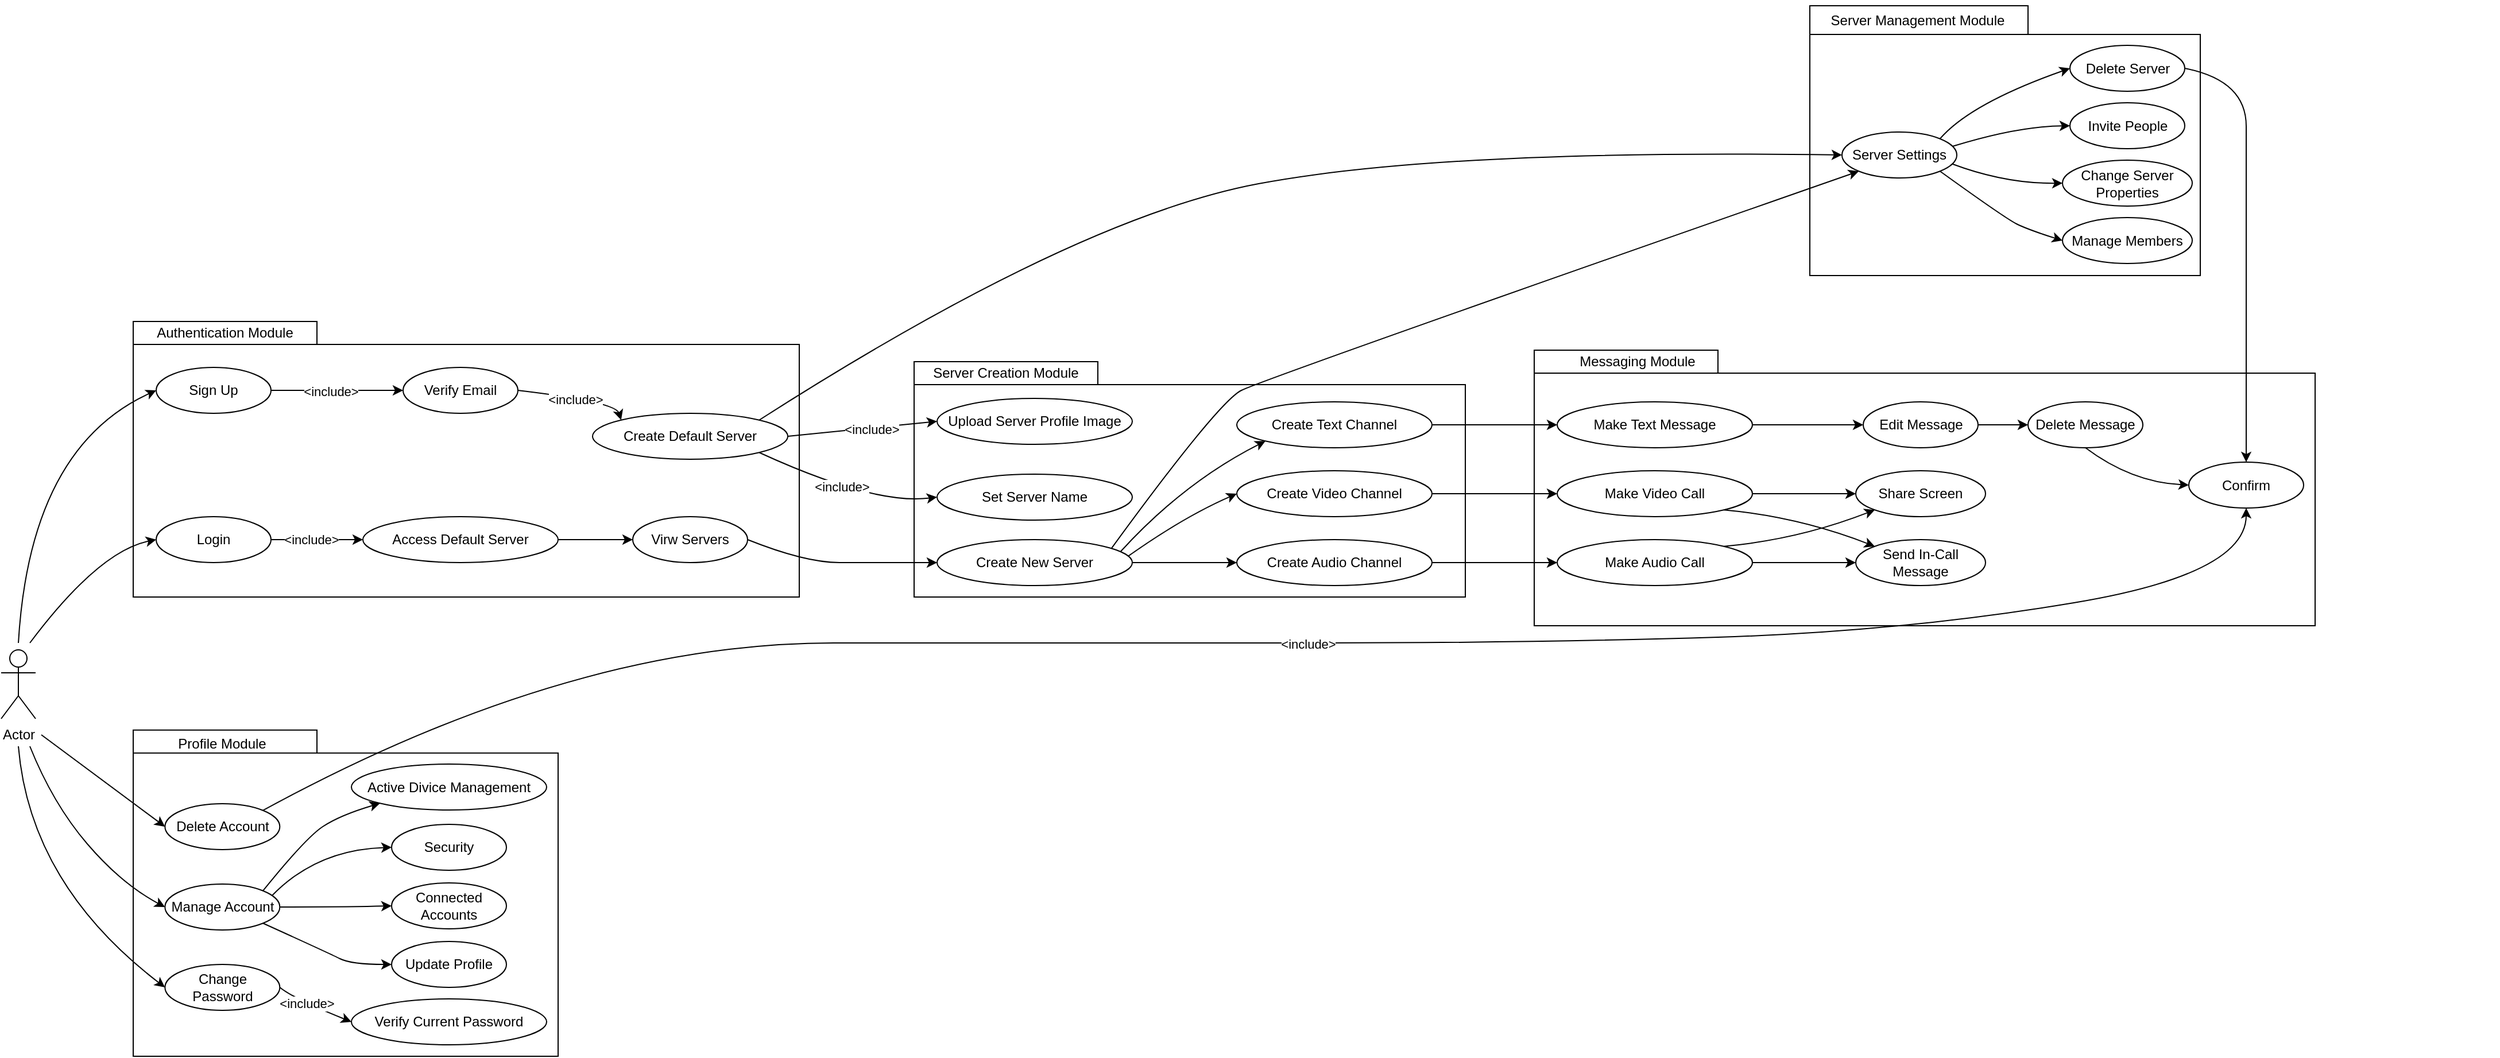 <mxfile version="24.7.8">
  <diagram name="Page-1" id="TswOkcbOxJksG1xE5W1X">
    <mxGraphModel dx="2927" dy="2213" grid="1" gridSize="10" guides="1" tooltips="1" connect="1" arrows="1" fold="1" page="1" pageScale="1" pageWidth="827" pageHeight="1169" math="0" shadow="0">
      <root>
        <mxCell id="0" />
        <mxCell id="1" parent="0" />
        <mxCell id="_fBAPdAfYRDBdJ_oHnz5-30" value="" style="group;fillColor=none;" parent="1" vertex="1" connectable="0">
          <mxGeometry x="95" y="-95" width="580" height="245" as="geometry" />
        </mxCell>
        <mxCell id="_fBAPdAfYRDBdJ_oHnz5-1" value="" style="shape=folder;fontStyle=1;spacingTop=10;tabWidth=160;tabHeight=20;tabPosition=left;html=1;whiteSpace=wrap;fillColor=none;" parent="_fBAPdAfYRDBdJ_oHnz5-30" vertex="1">
          <mxGeometry y="5" width="580" height="240" as="geometry" />
        </mxCell>
        <mxCell id="_fBAPdAfYRDBdJ_oHnz5-29" value="Authentication Module" style="text;html=1;align=center;verticalAlign=middle;whiteSpace=wrap;rounded=0;fillColor=none;" parent="_fBAPdAfYRDBdJ_oHnz5-30" vertex="1">
          <mxGeometry x="10" width="140" height="30" as="geometry" />
        </mxCell>
        <mxCell id="_fBAPdAfYRDBdJ_oHnz5-2" value="Actor" style="shape=umlActor;verticalLabelPosition=bottom;verticalAlign=top;html=1;fillColor=none;" parent="1" vertex="1">
          <mxGeometry x="-20" y="196" width="30" height="60" as="geometry" />
        </mxCell>
        <mxCell id="_fBAPdAfYRDBdJ_oHnz5-20" style="edgeStyle=orthogonalEdgeStyle;rounded=0;orthogonalLoop=1;jettySize=auto;html=1;exitX=1;exitY=0.5;exitDx=0;exitDy=0;fillColor=none;" parent="1" source="_fBAPdAfYRDBdJ_oHnz5-5" target="_fBAPdAfYRDBdJ_oHnz5-7" edge="1">
          <mxGeometry relative="1" as="geometry" />
        </mxCell>
        <mxCell id="_fBAPdAfYRDBdJ_oHnz5-21" value="&amp;lt;include&amp;gt;" style="edgeLabel;html=1;align=center;verticalAlign=middle;resizable=0;points=[];fillColor=none;" parent="_fBAPdAfYRDBdJ_oHnz5-20" vertex="1" connectable="0">
          <mxGeometry x="-0.107" y="-1" relative="1" as="geometry">
            <mxPoint as="offset" />
          </mxGeometry>
        </mxCell>
        <mxCell id="_fBAPdAfYRDBdJ_oHnz5-5" value="Sign Up" style="ellipse;whiteSpace=wrap;html=1;align=center;fillColor=none;" parent="1" vertex="1">
          <mxGeometry x="115" y="-50" width="100" height="40" as="geometry" />
        </mxCell>
        <mxCell id="_fBAPdAfYRDBdJ_oHnz5-26" style="edgeStyle=orthogonalEdgeStyle;rounded=0;orthogonalLoop=1;jettySize=auto;html=1;exitX=1;exitY=0.5;exitDx=0;exitDy=0;entryX=0;entryY=0.5;entryDx=0;entryDy=0;fillColor=none;" parent="1" source="_fBAPdAfYRDBdJ_oHnz5-6" target="_fBAPdAfYRDBdJ_oHnz5-10" edge="1">
          <mxGeometry relative="1" as="geometry" />
        </mxCell>
        <mxCell id="_fBAPdAfYRDBdJ_oHnz5-27" value="&amp;lt;include&amp;gt;" style="edgeLabel;html=1;align=center;verticalAlign=middle;resizable=0;points=[];fillColor=none;" parent="_fBAPdAfYRDBdJ_oHnz5-26" vertex="1" connectable="0">
          <mxGeometry x="-0.128" relative="1" as="geometry">
            <mxPoint as="offset" />
          </mxGeometry>
        </mxCell>
        <mxCell id="_fBAPdAfYRDBdJ_oHnz5-6" value="Login" style="ellipse;whiteSpace=wrap;html=1;align=center;fillColor=none;" parent="1" vertex="1">
          <mxGeometry x="115" y="80" width="100" height="40" as="geometry" />
        </mxCell>
        <mxCell id="_fBAPdAfYRDBdJ_oHnz5-7" value="Verify Email" style="ellipse;whiteSpace=wrap;html=1;align=center;fillColor=none;" parent="1" vertex="1">
          <mxGeometry x="330" y="-50" width="100" height="40" as="geometry" />
        </mxCell>
        <mxCell id="_fBAPdAfYRDBdJ_oHnz5-8" value="Create Default Server" style="ellipse;whiteSpace=wrap;html=1;align=center;fillColor=none;" parent="1" vertex="1">
          <mxGeometry x="495" y="-10" width="170" height="40" as="geometry" />
        </mxCell>
        <mxCell id="_fBAPdAfYRDBdJ_oHnz5-28" style="edgeStyle=orthogonalEdgeStyle;rounded=0;orthogonalLoop=1;jettySize=auto;html=1;exitX=1;exitY=0.5;exitDx=0;exitDy=0;fillColor=none;" parent="1" source="_fBAPdAfYRDBdJ_oHnz5-10" target="_fBAPdAfYRDBdJ_oHnz5-12" edge="1">
          <mxGeometry relative="1" as="geometry" />
        </mxCell>
        <mxCell id="_fBAPdAfYRDBdJ_oHnz5-10" value="Access Default Server" style="ellipse;whiteSpace=wrap;html=1;align=center;fillColor=none;" parent="1" vertex="1">
          <mxGeometry x="295" y="80" width="170" height="40" as="geometry" />
        </mxCell>
        <mxCell id="_fBAPdAfYRDBdJ_oHnz5-12" value="Virw Servers" style="ellipse;whiteSpace=wrap;html=1;align=center;fillColor=none;" parent="1" vertex="1">
          <mxGeometry x="530" y="80" width="100" height="40" as="geometry" />
        </mxCell>
        <mxCell id="_fBAPdAfYRDBdJ_oHnz5-23" value="" style="curved=1;endArrow=classic;html=1;rounded=0;exitX=1;exitY=0.5;exitDx=0;exitDy=0;entryX=0;entryY=0;entryDx=0;entryDy=0;fillColor=none;" parent="1" source="_fBAPdAfYRDBdJ_oHnz5-7" target="_fBAPdAfYRDBdJ_oHnz5-8" edge="1">
          <mxGeometry width="50" height="50" relative="1" as="geometry">
            <mxPoint x="385" y="50" as="sourcePoint" />
            <mxPoint x="435" as="targetPoint" />
            <Array as="points">
              <mxPoint x="515" y="-20" />
            </Array>
          </mxGeometry>
        </mxCell>
        <mxCell id="_fBAPdAfYRDBdJ_oHnz5-24" value="&amp;lt;include&amp;gt;" style="edgeLabel;html=1;align=center;verticalAlign=middle;resizable=0;points=[];fillColor=none;" parent="_fBAPdAfYRDBdJ_oHnz5-23" vertex="1" connectable="0">
          <mxGeometry x="-0.016" y="-2" relative="1" as="geometry">
            <mxPoint as="offset" />
          </mxGeometry>
        </mxCell>
        <mxCell id="_fBAPdAfYRDBdJ_oHnz5-34" value="" style="group;fillColor=none;" parent="1" vertex="1" connectable="0">
          <mxGeometry x="95" y="260" width="370" height="290" as="geometry" />
        </mxCell>
        <mxCell id="_fBAPdAfYRDBdJ_oHnz5-32" value="" style="shape=folder;fontStyle=1;spacingTop=10;tabWidth=160;tabHeight=20;tabPosition=left;html=1;whiteSpace=wrap;fillColor=none;" parent="_fBAPdAfYRDBdJ_oHnz5-34" vertex="1">
          <mxGeometry y="5.92" width="370" height="284.08" as="geometry" />
        </mxCell>
        <mxCell id="_fBAPdAfYRDBdJ_oHnz5-33" value="Profile Module" style="text;html=1;align=center;verticalAlign=middle;whiteSpace=wrap;rounded=0;fillColor=none;" parent="_fBAPdAfYRDBdJ_oHnz5-34" vertex="1">
          <mxGeometry x="34.207" width="86.897" height="35.51" as="geometry" />
        </mxCell>
        <mxCell id="_fBAPdAfYRDBdJ_oHnz5-41" value="Connected Accounts" style="ellipse;whiteSpace=wrap;html=1;align=center;fillColor=none;" parent="_fBAPdAfYRDBdJ_oHnz5-34" vertex="1">
          <mxGeometry x="225" y="139" width="100" height="40" as="geometry" />
        </mxCell>
        <mxCell id="_fBAPdAfYRDBdJ_oHnz5-40" value="Security" style="ellipse;whiteSpace=wrap;html=1;align=center;fillColor=none;" parent="_fBAPdAfYRDBdJ_oHnz5-34" vertex="1">
          <mxGeometry x="225" y="88" width="100" height="40" as="geometry" />
        </mxCell>
        <mxCell id="_fBAPdAfYRDBdJ_oHnz5-39" value="Active Divice Management" style="ellipse;whiteSpace=wrap;html=1;align=center;fillColor=none;" parent="_fBAPdAfYRDBdJ_oHnz5-34" vertex="1">
          <mxGeometry x="190" y="35.51" width="170" height="40" as="geometry" />
        </mxCell>
        <mxCell id="_fBAPdAfYRDBdJ_oHnz5-35" value="Delete Account" style="ellipse;whiteSpace=wrap;html=1;align=center;fillColor=none;" parent="_fBAPdAfYRDBdJ_oHnz5-34" vertex="1">
          <mxGeometry x="27.66" y="70" width="100" height="40" as="geometry" />
        </mxCell>
        <mxCell id="_fBAPdAfYRDBdJ_oHnz5-36" value="Manage Account" style="ellipse;whiteSpace=wrap;html=1;align=center;fillColor=none;" parent="_fBAPdAfYRDBdJ_oHnz5-34" vertex="1">
          <mxGeometry x="27.66" y="140" width="100" height="40" as="geometry" />
        </mxCell>
        <mxCell id="_fBAPdAfYRDBdJ_oHnz5-37" value="Change Password" style="ellipse;whiteSpace=wrap;html=1;align=center;fillColor=none;" parent="_fBAPdAfYRDBdJ_oHnz5-34" vertex="1">
          <mxGeometry x="27.66" y="210" width="100" height="40" as="geometry" />
        </mxCell>
        <mxCell id="_fBAPdAfYRDBdJ_oHnz5-42" value="Update Profile" style="ellipse;whiteSpace=wrap;html=1;align=center;fillColor=none;" parent="_fBAPdAfYRDBdJ_oHnz5-34" vertex="1">
          <mxGeometry x="225" y="190" width="100" height="40" as="geometry" />
        </mxCell>
        <mxCell id="_fBAPdAfYRDBdJ_oHnz5-48" value="" style="curved=1;endArrow=classic;html=1;rounded=0;entryX=0;entryY=1;entryDx=0;entryDy=0;exitX=1;exitY=0;exitDx=0;exitDy=0;fillColor=none;" parent="_fBAPdAfYRDBdJ_oHnz5-34" source="_fBAPdAfYRDBdJ_oHnz5-36" target="_fBAPdAfYRDBdJ_oHnz5-39" edge="1">
          <mxGeometry width="50" height="50" relative="1" as="geometry">
            <mxPoint x="180" y="180" as="sourcePoint" />
            <mxPoint x="230" y="130" as="targetPoint" />
            <Array as="points">
              <mxPoint x="150" y="100" />
              <mxPoint x="180" y="80" />
            </Array>
          </mxGeometry>
        </mxCell>
        <mxCell id="_fBAPdAfYRDBdJ_oHnz5-51" value="" style="curved=1;endArrow=classic;html=1;rounded=0;exitX=0.935;exitY=0.244;exitDx=0;exitDy=0;entryX=0;entryY=0.5;entryDx=0;entryDy=0;exitPerimeter=0;fillColor=none;" parent="_fBAPdAfYRDBdJ_oHnz5-34" source="_fBAPdAfYRDBdJ_oHnz5-36" target="_fBAPdAfYRDBdJ_oHnz5-40" edge="1">
          <mxGeometry width="50" height="50" relative="1" as="geometry">
            <mxPoint x="180" y="210" as="sourcePoint" />
            <mxPoint x="230" y="160" as="targetPoint" />
            <Array as="points">
              <mxPoint x="160" y="110" />
            </Array>
          </mxGeometry>
        </mxCell>
        <mxCell id="_fBAPdAfYRDBdJ_oHnz5-52" value="" style="curved=1;endArrow=classic;html=1;rounded=0;exitX=1;exitY=0.5;exitDx=0;exitDy=0;entryX=0;entryY=0.5;entryDx=0;entryDy=0;fillColor=none;" parent="_fBAPdAfYRDBdJ_oHnz5-34" source="_fBAPdAfYRDBdJ_oHnz5-36" target="_fBAPdAfYRDBdJ_oHnz5-41" edge="1">
          <mxGeometry width="50" height="50" relative="1" as="geometry">
            <mxPoint x="180" y="210" as="sourcePoint" />
            <mxPoint x="230" y="160" as="targetPoint" />
            <Array as="points">
              <mxPoint x="190" y="160" />
            </Array>
          </mxGeometry>
        </mxCell>
        <mxCell id="_fBAPdAfYRDBdJ_oHnz5-55" value="" style="curved=1;endArrow=classic;html=1;rounded=0;exitX=1;exitY=1;exitDx=0;exitDy=0;entryX=0;entryY=0.5;entryDx=0;entryDy=0;fillColor=none;" parent="_fBAPdAfYRDBdJ_oHnz5-34" source="_fBAPdAfYRDBdJ_oHnz5-36" target="_fBAPdAfYRDBdJ_oHnz5-42" edge="1">
          <mxGeometry width="50" height="50" relative="1" as="geometry">
            <mxPoint x="140" y="210" as="sourcePoint" />
            <mxPoint x="190" y="160" as="targetPoint" />
            <Array as="points">
              <mxPoint x="170" y="200" />
              <mxPoint x="190" y="210" />
            </Array>
          </mxGeometry>
        </mxCell>
        <mxCell id="_fBAPdAfYRDBdJ_oHnz5-44" value="Verify Current Password" style="ellipse;whiteSpace=wrap;html=1;align=center;fillColor=none;" parent="1" vertex="1">
          <mxGeometry x="285" y="500" width="170" height="40" as="geometry" />
        </mxCell>
        <mxCell id="_fBAPdAfYRDBdJ_oHnz5-45" value="" style="curved=1;endArrow=classic;html=1;rounded=0;entryX=0;entryY=0.5;entryDx=0;entryDy=0;fillColor=none;" parent="1" target="_fBAPdAfYRDBdJ_oHnz5-35" edge="1">
          <mxGeometry width="50" height="50" relative="1" as="geometry">
            <mxPoint x="15" y="270" as="sourcePoint" />
            <mxPoint x="145" y="390" as="targetPoint" />
            <Array as="points" />
          </mxGeometry>
        </mxCell>
        <mxCell id="_fBAPdAfYRDBdJ_oHnz5-46" value="" style="curved=1;endArrow=classic;html=1;rounded=0;entryX=0;entryY=0.5;entryDx=0;entryDy=0;fillColor=none;" parent="1" target="_fBAPdAfYRDBdJ_oHnz5-36" edge="1">
          <mxGeometry width="50" height="50" relative="1" as="geometry">
            <mxPoint x="5" y="280" as="sourcePoint" />
            <mxPoint x="145" y="390" as="targetPoint" />
            <Array as="points">
              <mxPoint x="25" y="330" />
              <mxPoint x="85" y="400" />
            </Array>
          </mxGeometry>
        </mxCell>
        <mxCell id="_fBAPdAfYRDBdJ_oHnz5-47" value="" style="curved=1;endArrow=classic;html=1;rounded=0;entryX=0;entryY=0.5;entryDx=0;entryDy=0;fillColor=none;" parent="1" target="_fBAPdAfYRDBdJ_oHnz5-37" edge="1">
          <mxGeometry width="50" height="50" relative="1" as="geometry">
            <mxPoint x="-5" y="280" as="sourcePoint" />
            <mxPoint x="105" y="340" as="targetPoint" />
            <Array as="points">
              <mxPoint x="5" y="400" />
            </Array>
          </mxGeometry>
        </mxCell>
        <mxCell id="_fBAPdAfYRDBdJ_oHnz5-57" value="" style="curved=1;endArrow=classic;html=1;rounded=0;exitX=1;exitY=0.5;exitDx=0;exitDy=0;entryX=0;entryY=0.5;entryDx=0;entryDy=0;fillColor=none;" parent="1" source="_fBAPdAfYRDBdJ_oHnz5-37" target="_fBAPdAfYRDBdJ_oHnz5-44" edge="1">
          <mxGeometry width="50" height="50" relative="1" as="geometry">
            <mxPoint x="365" y="390" as="sourcePoint" />
            <mxPoint x="415" y="340" as="targetPoint" />
            <Array as="points">
              <mxPoint x="235" y="500" />
            </Array>
          </mxGeometry>
        </mxCell>
        <mxCell id="_fBAPdAfYRDBdJ_oHnz5-58" value="&amp;lt;include&amp;gt;" style="edgeLabel;html=1;align=center;verticalAlign=middle;resizable=0;points=[];fillColor=none;" parent="_fBAPdAfYRDBdJ_oHnz5-57" vertex="1" connectable="0">
          <mxGeometry x="-0.227" relative="1" as="geometry">
            <mxPoint as="offset" />
          </mxGeometry>
        </mxCell>
        <mxCell id="_fBAPdAfYRDBdJ_oHnz5-59" value="" style="curved=1;endArrow=classic;html=1;rounded=0;entryX=0;entryY=0.5;entryDx=0;entryDy=0;fillColor=none;" parent="1" target="_fBAPdAfYRDBdJ_oHnz5-5" edge="1">
          <mxGeometry width="50" height="50" relative="1" as="geometry">
            <mxPoint x="-5" y="190" as="sourcePoint" />
            <mxPoint x="375" y="150" as="targetPoint" />
            <Array as="points">
              <mxPoint x="5" y="20" />
            </Array>
          </mxGeometry>
        </mxCell>
        <mxCell id="_fBAPdAfYRDBdJ_oHnz5-60" value="" style="curved=1;endArrow=classic;html=1;rounded=0;entryX=0;entryY=0.5;entryDx=0;entryDy=0;fillColor=none;" parent="1" target="_fBAPdAfYRDBdJ_oHnz5-6" edge="1">
          <mxGeometry width="50" height="50" relative="1" as="geometry">
            <mxPoint x="5" y="190" as="sourcePoint" />
            <mxPoint x="375" y="150" as="targetPoint" />
            <Array as="points">
              <mxPoint x="65" y="110" />
            </Array>
          </mxGeometry>
        </mxCell>
        <mxCell id="_fBAPdAfYRDBdJ_oHnz5-61" value="" style="group;fillColor=none;" parent="1" vertex="1" connectable="0">
          <mxGeometry x="775" y="-60" width="580" height="245" as="geometry" />
        </mxCell>
        <mxCell id="_fBAPdAfYRDBdJ_oHnz5-62" value="" style="shape=folder;fontStyle=1;spacingTop=10;tabWidth=160;tabHeight=20;tabPosition=left;html=1;whiteSpace=wrap;fillColor=none;" parent="_fBAPdAfYRDBdJ_oHnz5-61" vertex="1">
          <mxGeometry y="5" width="480" height="205" as="geometry" />
        </mxCell>
        <mxCell id="_fBAPdAfYRDBdJ_oHnz5-63" value="Server Creation Module" style="text;html=1;align=center;verticalAlign=middle;whiteSpace=wrap;rounded=0;fillColor=none;" parent="_fBAPdAfYRDBdJ_oHnz5-61" vertex="1">
          <mxGeometry x="10" width="140" height="30" as="geometry" />
        </mxCell>
        <mxCell id="_fBAPdAfYRDBdJ_oHnz5-64" value="Upload Server Profile Image" style="ellipse;whiteSpace=wrap;html=1;align=center;fillColor=none;" parent="_fBAPdAfYRDBdJ_oHnz5-61" vertex="1">
          <mxGeometry x="20" y="37" width="170" height="40" as="geometry" />
        </mxCell>
        <mxCell id="_fBAPdAfYRDBdJ_oHnz5-67" value="Create Text Channel" style="ellipse;whiteSpace=wrap;html=1;align=center;fillColor=none;" parent="_fBAPdAfYRDBdJ_oHnz5-61" vertex="1">
          <mxGeometry x="281" y="40" width="170" height="40" as="geometry" />
        </mxCell>
        <mxCell id="_fBAPdAfYRDBdJ_oHnz5-66" value="Create Video Channel" style="ellipse;whiteSpace=wrap;html=1;align=center;fillColor=none;" parent="_fBAPdAfYRDBdJ_oHnz5-61" vertex="1">
          <mxGeometry x="281" y="100" width="170" height="40" as="geometry" />
        </mxCell>
        <mxCell id="_fBAPdAfYRDBdJ_oHnz5-65" value="Create Audio Channel" style="ellipse;whiteSpace=wrap;html=1;align=center;fillColor=none;" parent="_fBAPdAfYRDBdJ_oHnz5-61" vertex="1">
          <mxGeometry x="281" y="160" width="170" height="40" as="geometry" />
        </mxCell>
        <mxCell id="_fBAPdAfYRDBdJ_oHnz5-68" value="Set Server Name" style="ellipse;whiteSpace=wrap;html=1;align=center;fillColor=none;" parent="_fBAPdAfYRDBdJ_oHnz5-61" vertex="1">
          <mxGeometry x="20" y="103" width="170" height="40" as="geometry" />
        </mxCell>
        <mxCell id="_fBAPdAfYRDBdJ_oHnz5-129" style="edgeStyle=orthogonalEdgeStyle;rounded=0;orthogonalLoop=1;jettySize=auto;html=1;exitX=1;exitY=0.5;exitDx=0;exitDy=0;entryX=0;entryY=0.5;entryDx=0;entryDy=0;" parent="_fBAPdAfYRDBdJ_oHnz5-61" source="_fBAPdAfYRDBdJ_oHnz5-124" target="_fBAPdAfYRDBdJ_oHnz5-65" edge="1">
          <mxGeometry relative="1" as="geometry" />
        </mxCell>
        <mxCell id="_fBAPdAfYRDBdJ_oHnz5-124" value="Create New Server" style="ellipse;whiteSpace=wrap;html=1;align=center;fillColor=none;" parent="_fBAPdAfYRDBdJ_oHnz5-61" vertex="1">
          <mxGeometry x="20" y="160" width="170" height="40" as="geometry" />
        </mxCell>
        <mxCell id="_fBAPdAfYRDBdJ_oHnz5-128" value="" style="curved=1;endArrow=classic;html=1;rounded=0;exitX=0.978;exitY=0.363;exitDx=0;exitDy=0;entryX=0;entryY=0.5;entryDx=0;entryDy=0;exitPerimeter=0;" parent="_fBAPdAfYRDBdJ_oHnz5-61" source="_fBAPdAfYRDBdJ_oHnz5-124" target="_fBAPdAfYRDBdJ_oHnz5-66" edge="1">
          <mxGeometry width="50" height="50" relative="1" as="geometry">
            <mxPoint x="205" y="130" as="sourcePoint" />
            <mxPoint x="255" y="80" as="targetPoint" />
            <Array as="points">
              <mxPoint x="235" y="140" />
            </Array>
          </mxGeometry>
        </mxCell>
        <mxCell id="SetLlbVtcCNYSdW8uwW4-3" value="" style="curved=1;endArrow=classic;html=1;rounded=0;exitX=0.941;exitY=0.256;exitDx=0;exitDy=0;entryX=0;entryY=1;entryDx=0;entryDy=0;exitPerimeter=0;" edge="1" parent="_fBAPdAfYRDBdJ_oHnz5-61" source="_fBAPdAfYRDBdJ_oHnz5-124" target="_fBAPdAfYRDBdJ_oHnz5-67">
          <mxGeometry width="50" height="50" relative="1" as="geometry">
            <mxPoint x="285" y="190" as="sourcePoint" />
            <mxPoint x="335" y="140" as="targetPoint" />
            <Array as="points">
              <mxPoint x="235" y="110" />
            </Array>
          </mxGeometry>
        </mxCell>
        <mxCell id="_fBAPdAfYRDBdJ_oHnz5-70" value="" style="curved=1;endArrow=classic;html=1;rounded=0;exitX=1;exitY=0.5;exitDx=0;exitDy=0;entryX=0;entryY=0.5;entryDx=0;entryDy=0;fillColor=none;strokeColor=#000000;" parent="1" source="_fBAPdAfYRDBdJ_oHnz5-8" target="_fBAPdAfYRDBdJ_oHnz5-64" edge="1">
          <mxGeometry width="50" height="50" relative="1" as="geometry">
            <mxPoint x="845" y="70" as="sourcePoint" />
            <mxPoint x="815" y="10" as="targetPoint" />
            <Array as="points" />
          </mxGeometry>
        </mxCell>
        <mxCell id="_fBAPdAfYRDBdJ_oHnz5-71" value="&amp;lt;include&amp;gt;" style="edgeLabel;html=1;align=center;verticalAlign=middle;resizable=0;points=[];fillColor=none;" parent="_fBAPdAfYRDBdJ_oHnz5-70" vertex="1" connectable="0">
          <mxGeometry x="0.124" y="-1" relative="1" as="geometry">
            <mxPoint as="offset" />
          </mxGeometry>
        </mxCell>
        <mxCell id="_fBAPdAfYRDBdJ_oHnz5-72" value="" style="curved=1;endArrow=classic;html=1;rounded=0;exitX=1;exitY=1;exitDx=0;exitDy=0;entryX=0;entryY=0.5;entryDx=0;entryDy=0;fillColor=none;" parent="1" source="_fBAPdAfYRDBdJ_oHnz5-8" target="_fBAPdAfYRDBdJ_oHnz5-68" edge="1">
          <mxGeometry width="50" height="50" relative="1" as="geometry">
            <mxPoint x="845" y="70" as="sourcePoint" />
            <mxPoint x="895" y="20" as="targetPoint" />
            <Array as="points">
              <mxPoint x="740" y="70" />
            </Array>
          </mxGeometry>
        </mxCell>
        <mxCell id="_fBAPdAfYRDBdJ_oHnz5-73" value="&amp;lt;include&amp;gt;" style="edgeLabel;html=1;align=center;verticalAlign=middle;resizable=0;points=[];fillColor=none;" parent="_fBAPdAfYRDBdJ_oHnz5-72" vertex="1" connectable="0">
          <mxGeometry x="-0.057" y="3" relative="1" as="geometry">
            <mxPoint as="offset" />
          </mxGeometry>
        </mxCell>
        <mxCell id="_fBAPdAfYRDBdJ_oHnz5-78" value="" style="group;fillColor=none;" parent="1" vertex="1" connectable="0">
          <mxGeometry x="1575" y="-370" width="580" height="245" as="geometry" />
        </mxCell>
        <mxCell id="_fBAPdAfYRDBdJ_oHnz5-79" value="" style="shape=folder;fontStyle=1;spacingTop=10;tabWidth=190;tabHeight=25;tabPosition=left;html=1;whiteSpace=wrap;fillColor=none;" parent="_fBAPdAfYRDBdJ_oHnz5-78" vertex="1">
          <mxGeometry x="-20" y="5" width="340" height="235" as="geometry" />
        </mxCell>
        <mxCell id="_fBAPdAfYRDBdJ_oHnz5-80" value="Server Management Module" style="text;html=1;align=center;verticalAlign=middle;whiteSpace=wrap;rounded=0;fillColor=none;" parent="_fBAPdAfYRDBdJ_oHnz5-78" vertex="1">
          <mxGeometry x="-11" y="3" width="170" height="30" as="geometry" />
        </mxCell>
        <mxCell id="_fBAPdAfYRDBdJ_oHnz5-87" value="Server Settings" style="ellipse;whiteSpace=wrap;html=1;align=center;fillColor=none;" parent="_fBAPdAfYRDBdJ_oHnz5-78" vertex="1">
          <mxGeometry x="8" y="115" width="100" height="40" as="geometry" />
        </mxCell>
        <mxCell id="_fBAPdAfYRDBdJ_oHnz5-90" value="Delete Server" style="ellipse;whiteSpace=wrap;html=1;align=center;fillColor=none;" parent="_fBAPdAfYRDBdJ_oHnz5-78" vertex="1">
          <mxGeometry x="206.5" y="39.5" width="100" height="40" as="geometry" />
        </mxCell>
        <mxCell id="_fBAPdAfYRDBdJ_oHnz5-89" value="Invite People" style="ellipse;whiteSpace=wrap;html=1;align=center;fillColor=none;" parent="_fBAPdAfYRDBdJ_oHnz5-78" vertex="1">
          <mxGeometry x="206.5" y="89.5" width="100" height="40" as="geometry" />
        </mxCell>
        <mxCell id="_fBAPdAfYRDBdJ_oHnz5-88" value="Change Server Properties" style="ellipse;whiteSpace=wrap;html=1;align=center;fillColor=none;" parent="_fBAPdAfYRDBdJ_oHnz5-78" vertex="1">
          <mxGeometry x="200" y="139.5" width="113" height="40" as="geometry" />
        </mxCell>
        <mxCell id="_fBAPdAfYRDBdJ_oHnz5-86" value="Manage Members" style="ellipse;whiteSpace=wrap;html=1;align=center;fillColor=none;" parent="_fBAPdAfYRDBdJ_oHnz5-78" vertex="1">
          <mxGeometry x="200" y="189.5" width="113" height="40" as="geometry" />
        </mxCell>
        <mxCell id="_fBAPdAfYRDBdJ_oHnz5-94" value="" style="curved=1;endArrow=classic;html=1;rounded=0;entryX=0;entryY=0.5;entryDx=0;entryDy=0;exitX=1;exitY=0;exitDx=0;exitDy=0;fillColor=none;" parent="_fBAPdAfYRDBdJ_oHnz5-78" source="_fBAPdAfYRDBdJ_oHnz5-87" target="_fBAPdAfYRDBdJ_oHnz5-90" edge="1">
          <mxGeometry width="50" height="50" relative="1" as="geometry">
            <mxPoint x="135" y="115" as="sourcePoint" />
            <mxPoint x="185" y="65" as="targetPoint" />
            <Array as="points">
              <mxPoint x="120" y="90" />
            </Array>
          </mxGeometry>
        </mxCell>
        <mxCell id="_fBAPdAfYRDBdJ_oHnz5-93" value="" style="curved=1;endArrow=classic;html=1;rounded=0;entryX=0;entryY=0.5;entryDx=0;entryDy=0;exitX=1;exitY=1;exitDx=0;exitDy=0;fillColor=none;" parent="_fBAPdAfYRDBdJ_oHnz5-78" source="_fBAPdAfYRDBdJ_oHnz5-87" target="_fBAPdAfYRDBdJ_oHnz5-86" edge="1">
          <mxGeometry width="50" height="50" relative="1" as="geometry">
            <mxPoint x="150" y="260" as="sourcePoint" />
            <mxPoint x="200" y="210" as="targetPoint" />
            <Array as="points">
              <mxPoint x="150" y="190" />
              <mxPoint x="170" y="200" />
            </Array>
          </mxGeometry>
        </mxCell>
        <mxCell id="_fBAPdAfYRDBdJ_oHnz5-92" value="" style="curved=1;endArrow=classic;html=1;rounded=0;entryX=0;entryY=0.5;entryDx=0;entryDy=0;exitX=0.959;exitY=0.693;exitDx=0;exitDy=0;exitPerimeter=0;fillColor=none;" parent="_fBAPdAfYRDBdJ_oHnz5-78" source="_fBAPdAfYRDBdJ_oHnz5-87" target="_fBAPdAfYRDBdJ_oHnz5-88" edge="1">
          <mxGeometry width="50" height="50" relative="1" as="geometry">
            <mxPoint x="161" y="210" as="sourcePoint" />
            <mxPoint x="211" y="160" as="targetPoint" />
            <Array as="points">
              <mxPoint x="150" y="160" />
            </Array>
          </mxGeometry>
        </mxCell>
        <mxCell id="_fBAPdAfYRDBdJ_oHnz5-91" value="" style="curved=1;endArrow=classic;html=1;rounded=0;entryX=0;entryY=0.5;entryDx=0;entryDy=0;exitX=0.965;exitY=0.31;exitDx=0;exitDy=0;exitPerimeter=0;fillColor=none;" parent="_fBAPdAfYRDBdJ_oHnz5-78" source="_fBAPdAfYRDBdJ_oHnz5-87" target="_fBAPdAfYRDBdJ_oHnz5-89" edge="1">
          <mxGeometry width="50" height="50" relative="1" as="geometry">
            <mxPoint x="161" y="160" as="sourcePoint" />
            <mxPoint x="211" y="110" as="targetPoint" />
            <Array as="points">
              <mxPoint x="161" y="110" />
            </Array>
          </mxGeometry>
        </mxCell>
        <mxCell id="_fBAPdAfYRDBdJ_oHnz5-95" value="" style="group;fillColor=none;" parent="1" vertex="1" connectable="0">
          <mxGeometry x="1325" y="-70" width="670" height="245" as="geometry" />
        </mxCell>
        <mxCell id="_fBAPdAfYRDBdJ_oHnz5-96" value="" style="shape=folder;fontStyle=1;spacingTop=10;tabWidth=160;tabHeight=20;tabPosition=left;html=1;whiteSpace=wrap;fillColor=none;" parent="_fBAPdAfYRDBdJ_oHnz5-95" vertex="1">
          <mxGeometry x="-10" y="5" width="680" height="240" as="geometry" />
        </mxCell>
        <mxCell id="_fBAPdAfYRDBdJ_oHnz5-97" value="Messaging Module" style="text;html=1;align=center;verticalAlign=middle;whiteSpace=wrap;rounded=0;fillColor=none;" parent="_fBAPdAfYRDBdJ_oHnz5-95" vertex="1">
          <mxGeometry x="10" width="140" height="30" as="geometry" />
        </mxCell>
        <mxCell id="_fBAPdAfYRDBdJ_oHnz5-105" style="edgeStyle=orthogonalEdgeStyle;rounded=0;orthogonalLoop=1;jettySize=auto;html=1;exitX=1;exitY=0.5;exitDx=0;exitDy=0;entryX=0;entryY=0.5;entryDx=0;entryDy=0;fillColor=none;" parent="_fBAPdAfYRDBdJ_oHnz5-95" source="_fBAPdAfYRDBdJ_oHnz5-98" target="_fBAPdAfYRDBdJ_oHnz5-101" edge="1">
          <mxGeometry relative="1" as="geometry" />
        </mxCell>
        <mxCell id="_fBAPdAfYRDBdJ_oHnz5-98" value="Make Text Message" style="ellipse;whiteSpace=wrap;html=1;align=center;fillColor=none;" parent="_fBAPdAfYRDBdJ_oHnz5-95" vertex="1">
          <mxGeometry x="10" y="50" width="170" height="40" as="geometry" />
        </mxCell>
        <mxCell id="_fBAPdAfYRDBdJ_oHnz5-106" style="edgeStyle=orthogonalEdgeStyle;rounded=0;orthogonalLoop=1;jettySize=auto;html=1;exitX=1;exitY=0.5;exitDx=0;exitDy=0;entryX=0;entryY=0.5;entryDx=0;entryDy=0;fillColor=none;" parent="_fBAPdAfYRDBdJ_oHnz5-95" source="_fBAPdAfYRDBdJ_oHnz5-99" target="_fBAPdAfYRDBdJ_oHnz5-103" edge="1">
          <mxGeometry relative="1" as="geometry" />
        </mxCell>
        <mxCell id="_fBAPdAfYRDBdJ_oHnz5-99" value="Make Video Call" style="ellipse;whiteSpace=wrap;html=1;align=center;fillColor=none;" parent="_fBAPdAfYRDBdJ_oHnz5-95" vertex="1">
          <mxGeometry x="10" y="110" width="170" height="40" as="geometry" />
        </mxCell>
        <mxCell id="_fBAPdAfYRDBdJ_oHnz5-107" style="edgeStyle=orthogonalEdgeStyle;rounded=0;orthogonalLoop=1;jettySize=auto;html=1;exitX=1;exitY=0.5;exitDx=0;exitDy=0;entryX=0;entryY=0.5;entryDx=0;entryDy=0;fillColor=none;" parent="_fBAPdAfYRDBdJ_oHnz5-95" source="_fBAPdAfYRDBdJ_oHnz5-100" target="_fBAPdAfYRDBdJ_oHnz5-104" edge="1">
          <mxGeometry relative="1" as="geometry" />
        </mxCell>
        <mxCell id="_fBAPdAfYRDBdJ_oHnz5-100" value="Make Audio Call" style="ellipse;whiteSpace=wrap;html=1;align=center;fillColor=none;" parent="_fBAPdAfYRDBdJ_oHnz5-95" vertex="1">
          <mxGeometry x="10" y="170" width="170" height="40" as="geometry" />
        </mxCell>
        <mxCell id="_fBAPdAfYRDBdJ_oHnz5-112" style="edgeStyle=orthogonalEdgeStyle;rounded=0;orthogonalLoop=1;jettySize=auto;html=1;exitX=1;exitY=0.5;exitDx=0;exitDy=0;entryX=0;entryY=0.5;entryDx=0;entryDy=0;fillColor=none;" parent="_fBAPdAfYRDBdJ_oHnz5-95" source="_fBAPdAfYRDBdJ_oHnz5-101" target="_fBAPdAfYRDBdJ_oHnz5-111" edge="1">
          <mxGeometry relative="1" as="geometry" />
        </mxCell>
        <mxCell id="_fBAPdAfYRDBdJ_oHnz5-101" value="Edit Message" style="ellipse;whiteSpace=wrap;html=1;align=center;fillColor=none;" parent="_fBAPdAfYRDBdJ_oHnz5-95" vertex="1">
          <mxGeometry x="276.5" y="50" width="100" height="40" as="geometry" />
        </mxCell>
        <mxCell id="_fBAPdAfYRDBdJ_oHnz5-103" value="Share Screen" style="ellipse;whiteSpace=wrap;html=1;align=center;fillColor=none;" parent="_fBAPdAfYRDBdJ_oHnz5-95" vertex="1">
          <mxGeometry x="270" y="110" width="113" height="40" as="geometry" />
        </mxCell>
        <mxCell id="_fBAPdAfYRDBdJ_oHnz5-104" value="Send In-Call Message" style="ellipse;whiteSpace=wrap;html=1;align=center;fillColor=none;" parent="_fBAPdAfYRDBdJ_oHnz5-95" vertex="1">
          <mxGeometry x="270" y="170" width="113" height="40" as="geometry" />
        </mxCell>
        <mxCell id="_fBAPdAfYRDBdJ_oHnz5-110" value="" style="curved=1;endArrow=classic;html=1;rounded=0;exitX=1;exitY=0;exitDx=0;exitDy=0;entryX=0;entryY=1;entryDx=0;entryDy=0;fillColor=none;" parent="_fBAPdAfYRDBdJ_oHnz5-95" source="_fBAPdAfYRDBdJ_oHnz5-100" target="_fBAPdAfYRDBdJ_oHnz5-103" edge="1">
          <mxGeometry width="50" height="50" relative="1" as="geometry">
            <mxPoint x="330" y="170" as="sourcePoint" />
            <mxPoint x="380" y="120" as="targetPoint" />
            <Array as="points">
              <mxPoint x="220" y="170" />
            </Array>
          </mxGeometry>
        </mxCell>
        <mxCell id="_fBAPdAfYRDBdJ_oHnz5-109" value="" style="curved=1;endArrow=classic;html=1;rounded=0;exitX=1;exitY=1;exitDx=0;exitDy=0;entryX=0;entryY=0;entryDx=0;entryDy=0;fillColor=none;" parent="_fBAPdAfYRDBdJ_oHnz5-95" source="_fBAPdAfYRDBdJ_oHnz5-99" target="_fBAPdAfYRDBdJ_oHnz5-104" edge="1">
          <mxGeometry width="50" height="50" relative="1" as="geometry">
            <mxPoint x="330" y="170" as="sourcePoint" />
            <mxPoint x="380" y="120" as="targetPoint" />
            <Array as="points">
              <mxPoint x="220" y="150" />
            </Array>
          </mxGeometry>
        </mxCell>
        <mxCell id="_fBAPdAfYRDBdJ_oHnz5-111" value="Delete Message" style="ellipse;whiteSpace=wrap;html=1;align=center;fillColor=none;" parent="_fBAPdAfYRDBdJ_oHnz5-95" vertex="1">
          <mxGeometry x="420" y="50" width="100" height="40" as="geometry" />
        </mxCell>
        <mxCell id="_fBAPdAfYRDBdJ_oHnz5-113" value="Confirm" style="ellipse;whiteSpace=wrap;html=1;align=center;fillColor=none;" parent="_fBAPdAfYRDBdJ_oHnz5-95" vertex="1">
          <mxGeometry x="560" y="102.5" width="100" height="40" as="geometry" />
        </mxCell>
        <mxCell id="_fBAPdAfYRDBdJ_oHnz5-114" value="" style="curved=1;endArrow=classic;html=1;rounded=0;exitX=0.5;exitY=1;exitDx=0;exitDy=0;entryX=0;entryY=0.5;entryDx=0;entryDy=0;fillColor=none;" parent="_fBAPdAfYRDBdJ_oHnz5-95" source="_fBAPdAfYRDBdJ_oHnz5-111" target="_fBAPdAfYRDBdJ_oHnz5-113" edge="1">
          <mxGeometry width="50" height="50" relative="1" as="geometry">
            <mxPoint x="410" y="110" as="sourcePoint" />
            <mxPoint x="460" y="60" as="targetPoint" />
            <Array as="points">
              <mxPoint x="510" y="120" />
            </Array>
          </mxGeometry>
        </mxCell>
        <mxCell id="_fBAPdAfYRDBdJ_oHnz5-115" style="edgeStyle=orthogonalEdgeStyle;rounded=0;orthogonalLoop=1;jettySize=auto;html=1;exitX=1;exitY=0.5;exitDx=0;exitDy=0;entryX=0;entryY=0.5;entryDx=0;entryDy=0;fillColor=none;" parent="1" source="_fBAPdAfYRDBdJ_oHnz5-67" target="_fBAPdAfYRDBdJ_oHnz5-98" edge="1">
          <mxGeometry relative="1" as="geometry" />
        </mxCell>
        <mxCell id="_fBAPdAfYRDBdJ_oHnz5-116" style="edgeStyle=orthogonalEdgeStyle;rounded=0;orthogonalLoop=1;jettySize=auto;html=1;exitX=1;exitY=0.5;exitDx=0;exitDy=0;entryX=0;entryY=0.5;entryDx=0;entryDy=0;fillColor=none;" parent="1" source="_fBAPdAfYRDBdJ_oHnz5-66" target="_fBAPdAfYRDBdJ_oHnz5-99" edge="1">
          <mxGeometry relative="1" as="geometry" />
        </mxCell>
        <mxCell id="_fBAPdAfYRDBdJ_oHnz5-117" style="edgeStyle=orthogonalEdgeStyle;rounded=0;orthogonalLoop=1;jettySize=auto;html=1;exitX=1;exitY=0.5;exitDx=0;exitDy=0;entryX=0;entryY=0.5;entryDx=0;entryDy=0;fillColor=none;" parent="1" source="_fBAPdAfYRDBdJ_oHnz5-65" target="_fBAPdAfYRDBdJ_oHnz5-100" edge="1">
          <mxGeometry relative="1" as="geometry" />
        </mxCell>
        <mxCell id="_fBAPdAfYRDBdJ_oHnz5-118" value="" style="curved=1;endArrow=classic;html=1;rounded=0;exitX=1;exitY=0;exitDx=0;exitDy=0;entryX=0.5;entryY=1;entryDx=0;entryDy=0;fillColor=none;" parent="1" source="_fBAPdAfYRDBdJ_oHnz5-35" target="_fBAPdAfYRDBdJ_oHnz5-113" edge="1">
          <mxGeometry width="50" height="50" relative="1" as="geometry">
            <mxPoint x="1025" y="180" as="sourcePoint" />
            <mxPoint x="1075" y="130" as="targetPoint" />
            <Array as="points">
              <mxPoint x="475" y="190" />
              <mxPoint x="935" y="190" />
              <mxPoint x="1315" y="190" />
              <mxPoint x="1635" y="180" />
              <mxPoint x="1935" y="130" />
            </Array>
          </mxGeometry>
        </mxCell>
        <mxCell id="_fBAPdAfYRDBdJ_oHnz5-119" value="&amp;lt;include&amp;gt;" style="edgeLabel;html=1;align=center;verticalAlign=middle;resizable=0;points=[];fillColor=none;" parent="_fBAPdAfYRDBdJ_oHnz5-118" vertex="1" connectable="0">
          <mxGeometry x="0.037" y="-1" relative="1" as="geometry">
            <mxPoint as="offset" />
          </mxGeometry>
        </mxCell>
        <mxCell id="_fBAPdAfYRDBdJ_oHnz5-120" value="" style="curved=1;endArrow=classic;html=1;rounded=0;exitX=1;exitY=0;exitDx=0;exitDy=0;entryX=0;entryY=0.5;entryDx=0;entryDy=0;fillColor=none;" parent="1" source="_fBAPdAfYRDBdJ_oHnz5-8" target="_fBAPdAfYRDBdJ_oHnz5-87" edge="1">
          <mxGeometry width="50" height="50" relative="1" as="geometry">
            <mxPoint x="1125" y="-110" as="sourcePoint" />
            <mxPoint x="1175" y="-160" as="targetPoint" />
            <Array as="points">
              <mxPoint x="915" y="-180" />
              <mxPoint x="1235" y="-240" />
            </Array>
          </mxGeometry>
        </mxCell>
        <mxCell id="_fBAPdAfYRDBdJ_oHnz5-121" value="" style="curved=1;endArrow=classic;html=1;rounded=0;exitX=1;exitY=0.5;exitDx=0;exitDy=0;entryX=0.5;entryY=0;entryDx=0;entryDy=0;fillColor=none;" parent="1" source="_fBAPdAfYRDBdJ_oHnz5-90" target="_fBAPdAfYRDBdJ_oHnz5-113" edge="1">
          <mxGeometry width="50" height="50" relative="1" as="geometry">
            <mxPoint x="1655" y="-70" as="sourcePoint" />
            <mxPoint x="1705" y="-120" as="targetPoint" />
            <Array as="points">
              <mxPoint x="1935" y="-300" />
              <mxPoint x="1935" y="-220" />
            </Array>
          </mxGeometry>
        </mxCell>
        <mxCell id="_fBAPdAfYRDBdJ_oHnz5-126" value="" style="curved=1;endArrow=classic;html=1;rounded=0;exitX=1;exitY=0.5;exitDx=0;exitDy=0;entryX=0;entryY=0.5;entryDx=0;entryDy=0;" parent="1" source="_fBAPdAfYRDBdJ_oHnz5-12" target="_fBAPdAfYRDBdJ_oHnz5-124" edge="1">
          <mxGeometry width="50" height="50" relative="1" as="geometry">
            <mxPoint x="940" y="80" as="sourcePoint" />
            <mxPoint x="990" y="30" as="targetPoint" />
            <Array as="points">
              <mxPoint x="680" y="120" />
              <mxPoint x="740" y="120" />
            </Array>
          </mxGeometry>
        </mxCell>
        <mxCell id="SetLlbVtcCNYSdW8uwW4-4" value="" style="curved=1;endArrow=classic;html=1;rounded=0;exitX=0.892;exitY=0.199;exitDx=0;exitDy=0;exitPerimeter=0;entryX=0;entryY=1;entryDx=0;entryDy=0;" edge="1" parent="1" source="_fBAPdAfYRDBdJ_oHnz5-124" target="_fBAPdAfYRDBdJ_oHnz5-87">
          <mxGeometry width="50" height="50" relative="1" as="geometry">
            <mxPoint x="1090" y="90" as="sourcePoint" />
            <mxPoint x="1140" y="40" as="targetPoint" />
            <Array as="points">
              <mxPoint x="1040" y="-20" />
              <mxPoint x="1080" y="-40" />
            </Array>
          </mxGeometry>
        </mxCell>
      </root>
    </mxGraphModel>
  </diagram>
</mxfile>
